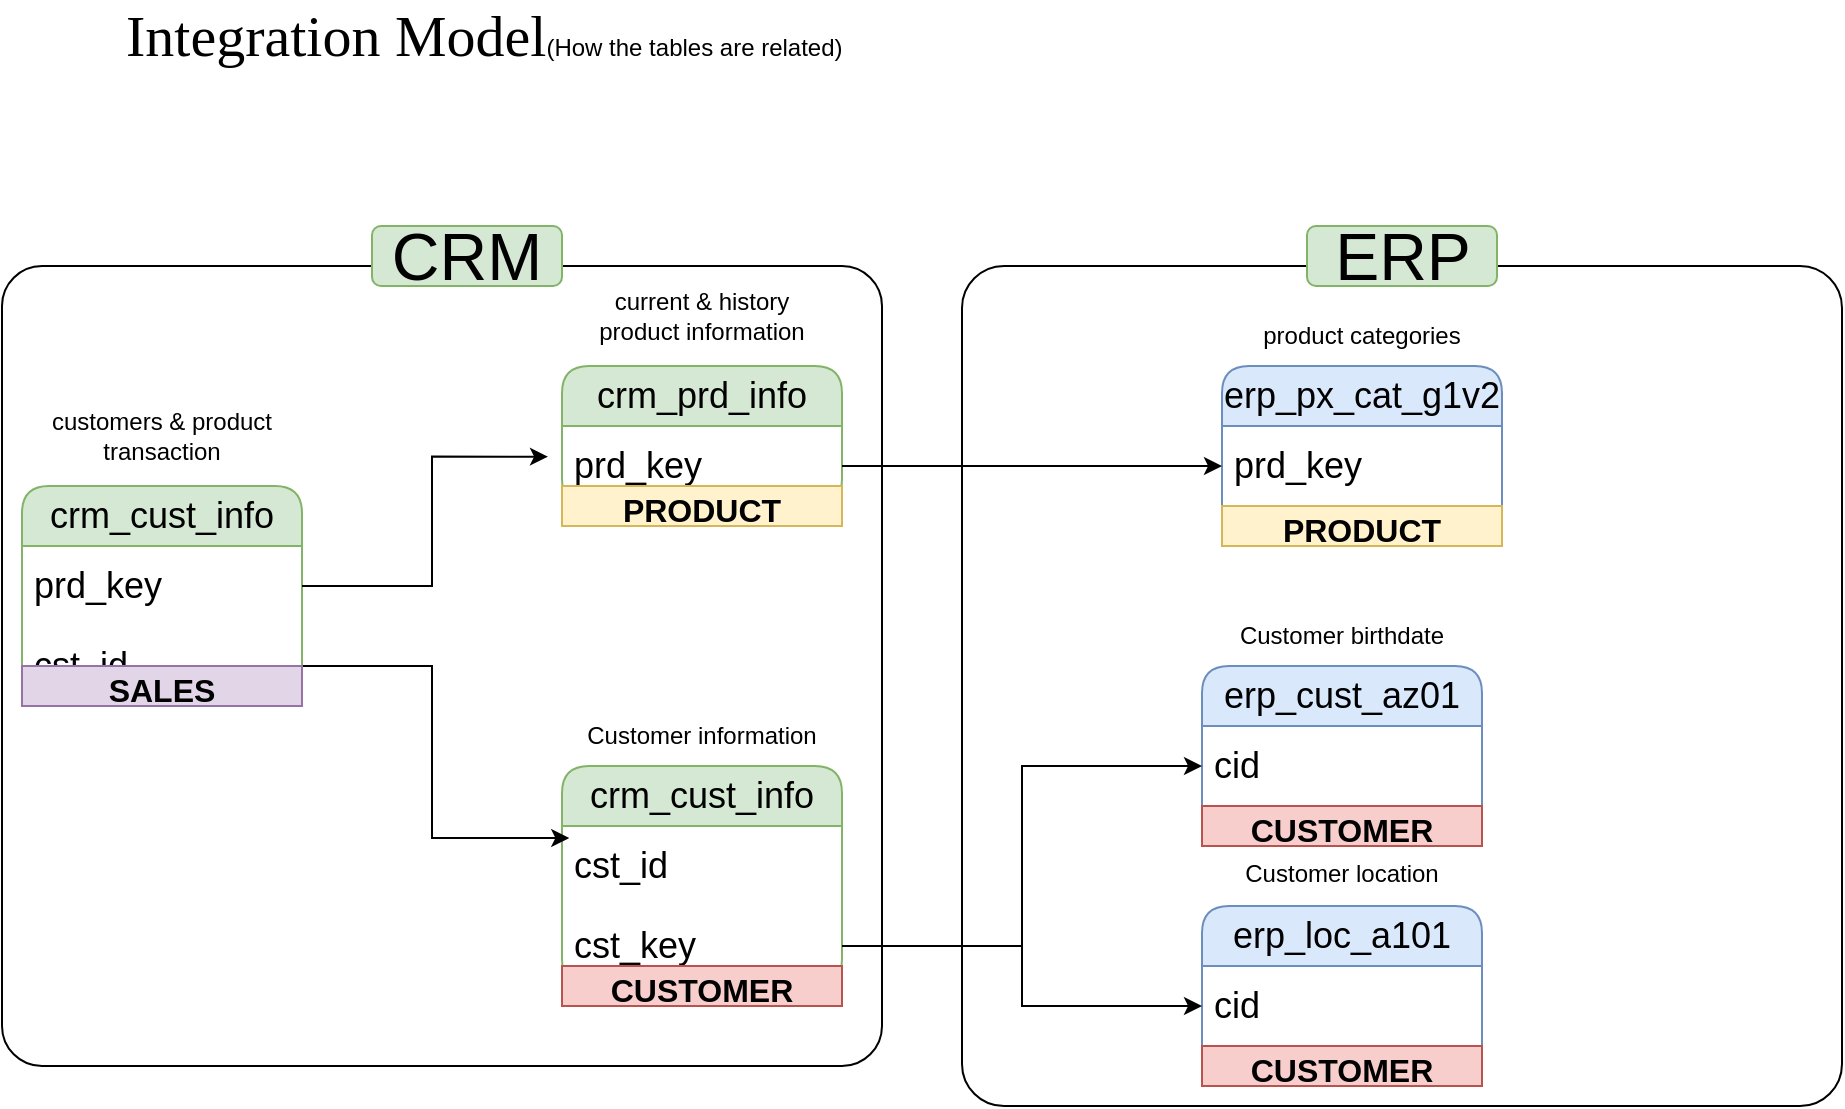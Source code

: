 <mxfile version="26.0.9">
  <diagram name="Page-1" id="u8AvjQPYg5QzOgjVV90T">
    <mxGraphModel dx="1964" dy="709" grid="1" gridSize="10" guides="1" tooltips="1" connect="1" arrows="1" fold="1" page="1" pageScale="1" pageWidth="850" pageHeight="1100" math="0" shadow="0">
      <root>
        <mxCell id="0" />
        <mxCell id="1" parent="0" />
        <mxCell id="oknRgU-uiOePaTJj_Vg3-1" value="" style="rounded=1;whiteSpace=wrap;html=1;fillColor=none;arcSize=5;" vertex="1" parent="1">
          <mxGeometry x="330" y="170" width="440" height="420" as="geometry" />
        </mxCell>
        <mxCell id="oknRgU-uiOePaTJj_Vg3-2" value="crm_cust_info" style="swimlane;fontStyle=0;childLayout=stackLayout;horizontal=1;startSize=30;horizontalStack=0;resizeParent=1;resizeParentMax=0;resizeLast=0;collapsible=1;marginBottom=0;whiteSpace=wrap;html=1;rounded=1;fillColor=#d5e8d4;strokeColor=#82b366;fontSize=18;" vertex="1" parent="1">
          <mxGeometry x="130" y="420" width="140" height="110" as="geometry" />
        </mxCell>
        <mxCell id="oknRgU-uiOePaTJj_Vg3-3" value="cst_id" style="text;strokeColor=none;fillColor=none;align=left;verticalAlign=middle;spacingLeft=4;spacingRight=4;overflow=hidden;points=[[0,0.5],[1,0.5]];portConstraint=eastwest;rotatable=0;whiteSpace=wrap;html=1;fontSize=18;" vertex="1" parent="oknRgU-uiOePaTJj_Vg3-2">
          <mxGeometry y="30" width="140" height="40" as="geometry" />
        </mxCell>
        <mxCell id="oknRgU-uiOePaTJj_Vg3-4" value="cst_key" style="text;strokeColor=none;fillColor=none;align=left;verticalAlign=middle;spacingLeft=4;spacingRight=4;overflow=hidden;points=[[0,0.5],[1,0.5]];portConstraint=eastwest;rotatable=0;whiteSpace=wrap;html=1;fontSize=18;" vertex="1" parent="oknRgU-uiOePaTJj_Vg3-2">
          <mxGeometry y="70" width="140" height="40" as="geometry" />
        </mxCell>
        <mxCell id="oknRgU-uiOePaTJj_Vg3-5" value="Customer information" style="text;html=1;align=center;verticalAlign=middle;whiteSpace=wrap;rounded=0;" vertex="1" parent="1">
          <mxGeometry x="135" y="390" width="130" height="30" as="geometry" />
        </mxCell>
        <mxCell id="oknRgU-uiOePaTJj_Vg3-6" value="crm_prd_info" style="swimlane;fontStyle=0;childLayout=stackLayout;horizontal=1;startSize=30;horizontalStack=0;resizeParent=1;resizeParentMax=0;resizeLast=0;collapsible=1;marginBottom=0;whiteSpace=wrap;html=1;rounded=1;fillColor=#d5e8d4;strokeColor=#82b366;fontSize=18;" vertex="1" parent="1">
          <mxGeometry x="130" y="220" width="140" height="70" as="geometry" />
        </mxCell>
        <mxCell id="oknRgU-uiOePaTJj_Vg3-7" value="prd_key" style="text;strokeColor=none;fillColor=none;align=left;verticalAlign=middle;spacingLeft=4;spacingRight=4;overflow=hidden;points=[[0,0.5],[1,0.5]];portConstraint=eastwest;rotatable=0;whiteSpace=wrap;html=1;fontSize=18;" vertex="1" parent="oknRgU-uiOePaTJj_Vg3-6">
          <mxGeometry y="30" width="140" height="40" as="geometry" />
        </mxCell>
        <mxCell id="oknRgU-uiOePaTJj_Vg3-8" value="current &amp;amp; history product information" style="text;html=1;align=center;verticalAlign=middle;whiteSpace=wrap;rounded=0;" vertex="1" parent="1">
          <mxGeometry x="140" y="180" width="120" height="30" as="geometry" />
        </mxCell>
        <mxCell id="oknRgU-uiOePaTJj_Vg3-9" value="crm_cust_info" style="swimlane;fontStyle=0;childLayout=stackLayout;horizontal=1;startSize=30;horizontalStack=0;resizeParent=1;resizeParentMax=0;resizeLast=0;collapsible=1;marginBottom=0;whiteSpace=wrap;html=1;rounded=1;fillColor=#d5e8d4;strokeColor=#82b366;fontSize=18;" vertex="1" parent="1">
          <mxGeometry x="-140" y="280" width="140" height="110" as="geometry" />
        </mxCell>
        <mxCell id="oknRgU-uiOePaTJj_Vg3-10" value="prd_key" style="text;strokeColor=none;fillColor=none;align=left;verticalAlign=middle;spacingLeft=4;spacingRight=4;overflow=hidden;points=[[0,0.5],[1,0.5]];portConstraint=eastwest;rotatable=0;whiteSpace=wrap;html=1;fontSize=18;" vertex="1" parent="oknRgU-uiOePaTJj_Vg3-9">
          <mxGeometry y="30" width="140" height="40" as="geometry" />
        </mxCell>
        <mxCell id="oknRgU-uiOePaTJj_Vg3-11" value="cst_id" style="text;strokeColor=none;fillColor=none;align=left;verticalAlign=middle;spacingLeft=4;spacingRight=4;overflow=hidden;points=[[0,0.5],[1,0.5]];portConstraint=eastwest;rotatable=0;whiteSpace=wrap;html=1;fontSize=18;" vertex="1" parent="oknRgU-uiOePaTJj_Vg3-9">
          <mxGeometry y="70" width="140" height="40" as="geometry" />
        </mxCell>
        <mxCell id="oknRgU-uiOePaTJj_Vg3-12" value="customers &amp;amp; product transaction" style="text;html=1;align=center;verticalAlign=middle;whiteSpace=wrap;rounded=0;" vertex="1" parent="1">
          <mxGeometry x="-135" y="240" width="130" height="30" as="geometry" />
        </mxCell>
        <mxCell id="oknRgU-uiOePaTJj_Vg3-13" style="edgeStyle=orthogonalEdgeStyle;rounded=0;orthogonalLoop=1;jettySize=auto;html=1;entryX=0.026;entryY=0.15;entryDx=0;entryDy=0;entryPerimeter=0;" edge="1" parent="1" source="oknRgU-uiOePaTJj_Vg3-11" target="oknRgU-uiOePaTJj_Vg3-3">
          <mxGeometry relative="1" as="geometry" />
        </mxCell>
        <mxCell id="oknRgU-uiOePaTJj_Vg3-14" style="edgeStyle=orthogonalEdgeStyle;rounded=0;orthogonalLoop=1;jettySize=auto;html=1;entryX=-0.05;entryY=0.383;entryDx=0;entryDy=0;entryPerimeter=0;" edge="1" parent="1" source="oknRgU-uiOePaTJj_Vg3-10" target="oknRgU-uiOePaTJj_Vg3-7">
          <mxGeometry relative="1" as="geometry" />
        </mxCell>
        <mxCell id="oknRgU-uiOePaTJj_Vg3-15" value="erp_cust_az01" style="swimlane;fontStyle=0;childLayout=stackLayout;horizontal=1;startSize=30;horizontalStack=0;resizeParent=1;resizeParentMax=0;resizeLast=0;collapsible=1;marginBottom=0;whiteSpace=wrap;html=1;rounded=1;fillColor=#dae8fc;strokeColor=#6c8ebf;fontSize=18;" vertex="1" parent="1">
          <mxGeometry x="450" y="370" width="140" height="90" as="geometry" />
        </mxCell>
        <mxCell id="oknRgU-uiOePaTJj_Vg3-16" value="cid" style="text;strokeColor=none;fillColor=none;align=left;verticalAlign=middle;spacingLeft=4;spacingRight=4;overflow=hidden;points=[[0,0.5],[1,0.5]];portConstraint=eastwest;rotatable=0;whiteSpace=wrap;html=1;fontSize=18;" vertex="1" parent="oknRgU-uiOePaTJj_Vg3-15">
          <mxGeometry y="30" width="140" height="40" as="geometry" />
        </mxCell>
        <mxCell id="oknRgU-uiOePaTJj_Vg3-17" value="&lt;b&gt;&lt;font style=&quot;font-size: 16px;&quot;&gt;CUSTOMER&lt;/font&gt;&lt;/b&gt;" style="text;html=1;strokeColor=#b85450;fillColor=#f8cecc;align=center;verticalAlign=middle;whiteSpace=wrap;overflow=hidden;" vertex="1" parent="oknRgU-uiOePaTJj_Vg3-15">
          <mxGeometry y="70" width="140" height="20" as="geometry" />
        </mxCell>
        <mxCell id="oknRgU-uiOePaTJj_Vg3-18" value="Customer birthdate" style="text;html=1;align=center;verticalAlign=middle;whiteSpace=wrap;rounded=0;fillColor=none;strokeColor=none;" vertex="1" parent="1">
          <mxGeometry x="465" y="340" width="110" height="30" as="geometry" />
        </mxCell>
        <mxCell id="oknRgU-uiOePaTJj_Vg3-19" style="edgeStyle=orthogonalEdgeStyle;rounded=0;orthogonalLoop=1;jettySize=auto;html=1;entryX=0;entryY=0.5;entryDx=0;entryDy=0;" edge="1" parent="1" source="oknRgU-uiOePaTJj_Vg3-4" target="oknRgU-uiOePaTJj_Vg3-16">
          <mxGeometry relative="1" as="geometry" />
        </mxCell>
        <mxCell id="oknRgU-uiOePaTJj_Vg3-20" value="erp_loc_a101" style="swimlane;fontStyle=0;childLayout=stackLayout;horizontal=1;startSize=30;horizontalStack=0;resizeParent=1;resizeParentMax=0;resizeLast=0;collapsible=1;marginBottom=0;whiteSpace=wrap;html=1;rounded=1;fillColor=#dae8fc;strokeColor=#6c8ebf;fontSize=18;" vertex="1" parent="1">
          <mxGeometry x="450" y="490" width="140" height="90" as="geometry" />
        </mxCell>
        <mxCell id="oknRgU-uiOePaTJj_Vg3-21" value="cid" style="text;strokeColor=none;fillColor=none;align=left;verticalAlign=middle;spacingLeft=4;spacingRight=4;overflow=hidden;points=[[0,0.5],[1,0.5]];portConstraint=eastwest;rotatable=0;whiteSpace=wrap;html=1;fontSize=18;" vertex="1" parent="oknRgU-uiOePaTJj_Vg3-20">
          <mxGeometry y="30" width="140" height="40" as="geometry" />
        </mxCell>
        <mxCell id="oknRgU-uiOePaTJj_Vg3-22" value="&lt;b&gt;&lt;font style=&quot;font-size: 16px;&quot;&gt;CUSTOMER&lt;/font&gt;&lt;/b&gt;" style="text;html=1;strokeColor=#b85450;fillColor=#f8cecc;align=center;verticalAlign=middle;whiteSpace=wrap;overflow=hidden;" vertex="1" parent="oknRgU-uiOePaTJj_Vg3-20">
          <mxGeometry y="70" width="140" height="20" as="geometry" />
        </mxCell>
        <mxCell id="oknRgU-uiOePaTJj_Vg3-23" value="Customer location" style="text;html=1;align=center;verticalAlign=middle;whiteSpace=wrap;rounded=0;fillColor=none;strokeColor=none;" vertex="1" parent="1">
          <mxGeometry x="465" y="459" width="110" height="30" as="geometry" />
        </mxCell>
        <mxCell id="oknRgU-uiOePaTJj_Vg3-24" style="edgeStyle=orthogonalEdgeStyle;rounded=0;orthogonalLoop=1;jettySize=auto;html=1;" edge="1" parent="1" source="oknRgU-uiOePaTJj_Vg3-4" target="oknRgU-uiOePaTJj_Vg3-21">
          <mxGeometry relative="1" as="geometry" />
        </mxCell>
        <mxCell id="oknRgU-uiOePaTJj_Vg3-25" value="erp_px_cat_g1v2" style="swimlane;fontStyle=0;childLayout=stackLayout;horizontal=1;startSize=30;horizontalStack=0;resizeParent=1;resizeParentMax=0;resizeLast=0;collapsible=1;marginBottom=0;whiteSpace=wrap;html=1;rounded=1;fillColor=#dae8fc;strokeColor=#6c8ebf;fontSize=18;" vertex="1" parent="1">
          <mxGeometry x="460" y="220" width="140" height="90" as="geometry" />
        </mxCell>
        <mxCell id="oknRgU-uiOePaTJj_Vg3-26" value="prd_key" style="text;strokeColor=none;fillColor=none;align=left;verticalAlign=middle;spacingLeft=4;spacingRight=4;overflow=hidden;points=[[0,0.5],[1,0.5]];portConstraint=eastwest;rotatable=0;whiteSpace=wrap;html=1;fontSize=18;" vertex="1" parent="oknRgU-uiOePaTJj_Vg3-25">
          <mxGeometry y="30" width="140" height="40" as="geometry" />
        </mxCell>
        <mxCell id="oknRgU-uiOePaTJj_Vg3-27" value="&lt;b&gt;&lt;font style=&quot;font-size: 16px;&quot;&gt;PRODUCT&lt;/font&gt;&lt;/b&gt;" style="text;html=1;strokeColor=#d6b656;fillColor=#fff2cc;align=center;verticalAlign=middle;whiteSpace=wrap;overflow=hidden;" vertex="1" parent="oknRgU-uiOePaTJj_Vg3-25">
          <mxGeometry y="70" width="140" height="20" as="geometry" />
        </mxCell>
        <mxCell id="oknRgU-uiOePaTJj_Vg3-28" value="product categories" style="text;html=1;align=center;verticalAlign=middle;whiteSpace=wrap;rounded=0;fillColor=none;strokeColor=none;" vertex="1" parent="1">
          <mxGeometry x="475" y="190" width="110" height="30" as="geometry" />
        </mxCell>
        <mxCell id="oknRgU-uiOePaTJj_Vg3-29" style="edgeStyle=orthogonalEdgeStyle;rounded=0;orthogonalLoop=1;jettySize=auto;html=1;entryX=0;entryY=0.5;entryDx=0;entryDy=0;" edge="1" parent="1" source="oknRgU-uiOePaTJj_Vg3-7" target="oknRgU-uiOePaTJj_Vg3-26">
          <mxGeometry relative="1" as="geometry" />
        </mxCell>
        <mxCell id="oknRgU-uiOePaTJj_Vg3-30" value="&lt;font face=&quot;Georgia&quot; style=&quot;font-size: 29px;&quot;&gt;Integration Model&lt;/font&gt;(How the tables are related)" style="text;html=1;align=left;verticalAlign=middle;whiteSpace=wrap;rounded=0;" vertex="1" parent="1">
          <mxGeometry x="-90" y="40" width="430" height="30" as="geometry" />
        </mxCell>
        <mxCell id="oknRgU-uiOePaTJj_Vg3-31" value="" style="rounded=1;whiteSpace=wrap;html=1;fillColor=none;arcSize=5;" vertex="1" parent="1">
          <mxGeometry x="-150" y="170" width="440" height="400" as="geometry" />
        </mxCell>
        <mxCell id="oknRgU-uiOePaTJj_Vg3-32" value="&lt;font style=&quot;font-size: 33px;&quot;&gt;CRM&lt;/font&gt;" style="text;html=1;align=center;verticalAlign=middle;whiteSpace=wrap;rounded=1;fillColor=#d5e8d4;strokeColor=#82b366;" vertex="1" parent="1">
          <mxGeometry x="35" y="150" width="95" height="30" as="geometry" />
        </mxCell>
        <mxCell id="oknRgU-uiOePaTJj_Vg3-33" value="&lt;span style=&quot;font-size: 33px;&quot;&gt;ERP&lt;/span&gt;" style="text;html=1;align=center;verticalAlign=middle;whiteSpace=wrap;rounded=1;fillColor=#d5e8d4;strokeColor=#82b366;" vertex="1" parent="1">
          <mxGeometry x="502.5" y="150" width="95" height="30" as="geometry" />
        </mxCell>
        <mxCell id="oknRgU-uiOePaTJj_Vg3-34" value="&lt;b&gt;&lt;font style=&quot;font-size: 16px;&quot;&gt;PRODUCT&lt;/font&gt;&lt;/b&gt;" style="text;html=1;strokeColor=#d6b656;fillColor=#fff2cc;align=center;verticalAlign=middle;whiteSpace=wrap;overflow=hidden;" vertex="1" parent="1">
          <mxGeometry x="130" y="280" width="140" height="20" as="geometry" />
        </mxCell>
        <mxCell id="oknRgU-uiOePaTJj_Vg3-35" value="&lt;b&gt;&lt;font style=&quot;font-size: 16px;&quot;&gt;CUSTOMER&lt;/font&gt;&lt;/b&gt;" style="text;html=1;strokeColor=#b85450;fillColor=#f8cecc;align=center;verticalAlign=middle;whiteSpace=wrap;overflow=hidden;" vertex="1" parent="1">
          <mxGeometry x="130" y="520" width="140" height="20" as="geometry" />
        </mxCell>
        <mxCell id="oknRgU-uiOePaTJj_Vg3-36" value="&lt;b&gt;&lt;font style=&quot;font-size: 16px;&quot;&gt;SALES&lt;/font&gt;&lt;/b&gt;" style="text;html=1;strokeColor=#9673a6;fillColor=#e1d5e7;align=center;verticalAlign=middle;whiteSpace=wrap;overflow=hidden;" vertex="1" parent="1">
          <mxGeometry x="-140" y="370" width="140" height="20" as="geometry" />
        </mxCell>
      </root>
    </mxGraphModel>
  </diagram>
</mxfile>
